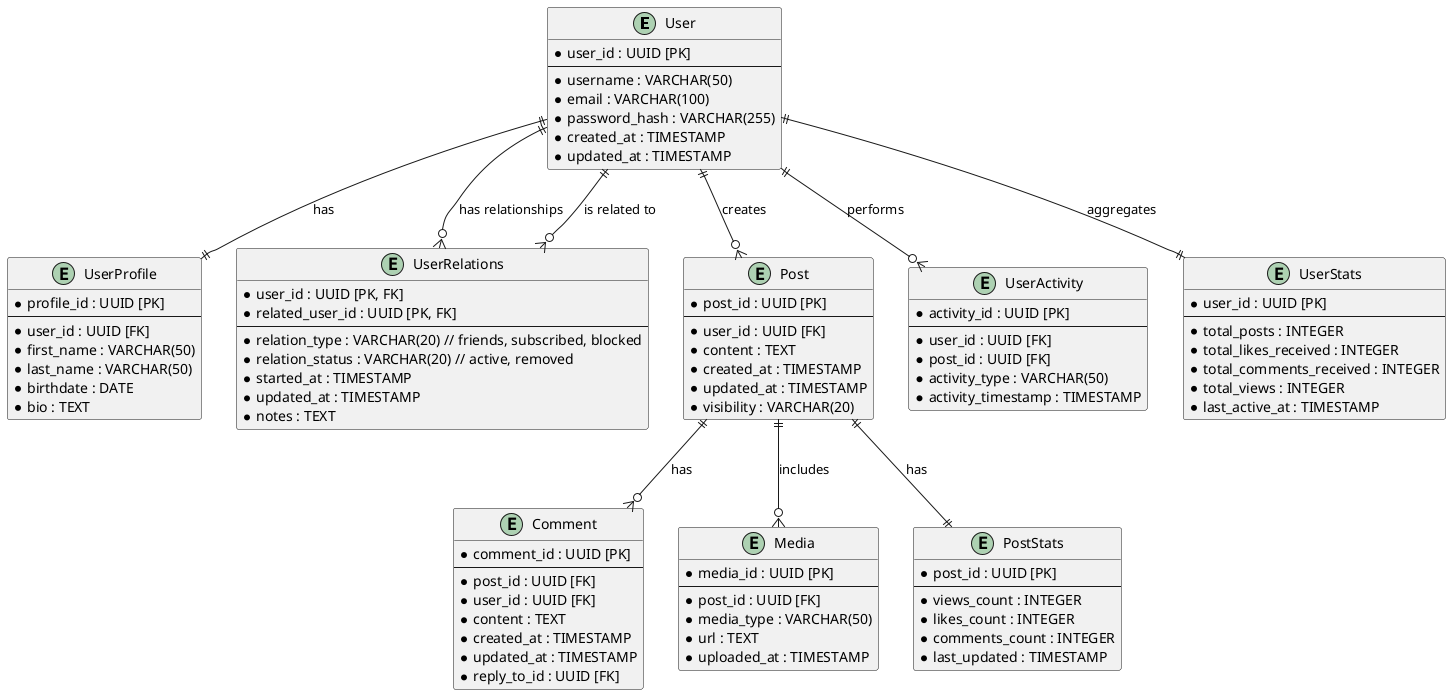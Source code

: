 @startuml
entity "User" {
  *user_id : UUID [PK]
  --
  *username : VARCHAR(50)
  *email : VARCHAR(100)
  *password_hash : VARCHAR(255)
  *created_at : TIMESTAMP
  *updated_at : TIMESTAMP
}

entity "UserProfile" {
  *profile_id : UUID [PK]
  --
  *user_id : UUID [FK]
  *first_name : VARCHAR(50)
  *last_name : VARCHAR(50)
  *birthdate : DATE
  *bio : TEXT
}

entity "UserRelations" {
  *user_id : UUID [PK, FK]
  *related_user_id : UUID [PK, FK]
  --
  *relation_type : VARCHAR(20) // friends, subscribed, blocked
  *relation_status : VARCHAR(20) // active, removed
  *started_at : TIMESTAMP
  *updated_at : TIMESTAMP
  *notes : TEXT
}

User ||--o{ UserRelations : "has relationships"
User ||--o{ UserRelations : "is related to"
User ||--|| UserProfile : "has"

entity "Post" {
  *post_id : UUID [PK]
  --
  *user_id : UUID [FK]
  *content : TEXT
  *created_at : TIMESTAMP
  *updated_at : TIMESTAMP
  *visibility : VARCHAR(20)
}

entity "Comment" {
  *comment_id : UUID [PK]
  --
  *post_id : UUID [FK]
  *user_id : UUID [FK]
  *content : TEXT
  *created_at : TIMESTAMP
  *updated_at : TIMESTAMP
  *reply_to_id : UUID [FK]
}

entity "Media" {
  *media_id : UUID [PK]
  --
  *post_id : UUID [FK]
  *media_type : VARCHAR(50)
  *url : TEXT
  *uploaded_at : TIMESTAMP
}

User ||--o{ Post : "creates"
Post ||--o{ Comment : "has"
Post ||--o{ Media : "includes"


entity "PostStats" {
  *post_id : UUID [PK]
  --
  *views_count : INTEGER
  *likes_count : INTEGER
  *comments_count : INTEGER
  *last_updated : TIMESTAMP
}

entity "UserActivity" {
  *activity_id : UUID [PK]
  --
  *user_id : UUID [FK]
  *post_id : UUID [FK]
  *activity_type : VARCHAR(50)
  *activity_timestamp : TIMESTAMP
}

entity "UserStats" {
  *user_id : UUID [PK]
  --
  *total_posts : INTEGER
  *total_likes_received : INTEGER
  *total_comments_received : INTEGER
  *total_views : INTEGER
  *last_active_at : TIMESTAMP
}

Post ||--|| PostStats : "has"
User ||--o{ UserActivity : "performs"
User ||--|| UserStats : "aggregates"
@enduml